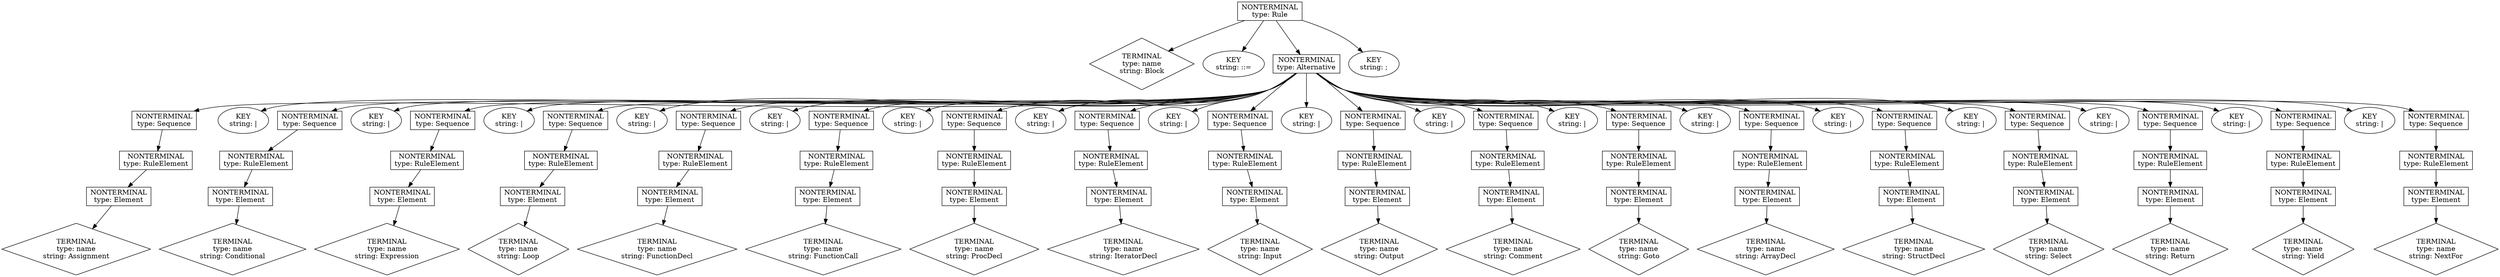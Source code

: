 digraph ast_Block {
	1 [label="NONTERMINAL
type: Rule" shape=box]
	2 [label="TERMINAL
type: name
string: Block" shape=diamond]
	1 -> 2
	3 [label="KEY
string: ::=" shape=oval]
	1 -> 3
	4 [label="NONTERMINAL
type: Alternative" shape=box]
	1 -> 4
	5 [label="KEY
string: ;" shape=oval]
	1 -> 5
	6 [label="NONTERMINAL
type: Sequence" shape=box]
	4 -> 6
	7 [label="KEY
string: |" shape=oval]
	4 -> 7
	8 [label="NONTERMINAL
type: Sequence" shape=box]
	4 -> 8
	9 [label="KEY
string: |" shape=oval]
	4 -> 9
	10 [label="NONTERMINAL
type: Sequence" shape=box]
	4 -> 10
	11 [label="KEY
string: |" shape=oval]
	4 -> 11
	12 [label="NONTERMINAL
type: Sequence" shape=box]
	4 -> 12
	13 [label="KEY
string: |" shape=oval]
	4 -> 13
	14 [label="NONTERMINAL
type: Sequence" shape=box]
	4 -> 14
	15 [label="KEY
string: |" shape=oval]
	4 -> 15
	16 [label="NONTERMINAL
type: Sequence" shape=box]
	4 -> 16
	17 [label="KEY
string: |" shape=oval]
	4 -> 17
	18 [label="NONTERMINAL
type: Sequence" shape=box]
	4 -> 18
	19 [label="KEY
string: |" shape=oval]
	4 -> 19
	20 [label="NONTERMINAL
type: Sequence" shape=box]
	4 -> 20
	21 [label="KEY
string: |" shape=oval]
	4 -> 21
	22 [label="NONTERMINAL
type: Sequence" shape=box]
	4 -> 22
	23 [label="KEY
string: |" shape=oval]
	4 -> 23
	24 [label="NONTERMINAL
type: Sequence" shape=box]
	4 -> 24
	25 [label="KEY
string: |" shape=oval]
	4 -> 25
	26 [label="NONTERMINAL
type: Sequence" shape=box]
	4 -> 26
	27 [label="KEY
string: |" shape=oval]
	4 -> 27
	28 [label="NONTERMINAL
type: Sequence" shape=box]
	4 -> 28
	29 [label="KEY
string: |" shape=oval]
	4 -> 29
	30 [label="NONTERMINAL
type: Sequence" shape=box]
	4 -> 30
	31 [label="KEY
string: |" shape=oval]
	4 -> 31
	32 [label="NONTERMINAL
type: Sequence" shape=box]
	4 -> 32
	33 [label="KEY
string: |" shape=oval]
	4 -> 33
	34 [label="NONTERMINAL
type: Sequence" shape=box]
	4 -> 34
	35 [label="KEY
string: |" shape=oval]
	4 -> 35
	36 [label="NONTERMINAL
type: Sequence" shape=box]
	4 -> 36
	37 [label="KEY
string: |" shape=oval]
	4 -> 37
	38 [label="NONTERMINAL
type: Sequence" shape=box]
	4 -> 38
	39 [label="KEY
string: |" shape=oval]
	4 -> 39
	40 [label="NONTERMINAL
type: Sequence" shape=box]
	4 -> 40
	41 [label="NONTERMINAL
type: RuleElement" shape=box]
	6 -> 41
	42 [label="NONTERMINAL
type: RuleElement" shape=box]
	8 -> 42
	43 [label="NONTERMINAL
type: RuleElement" shape=box]
	10 -> 43
	44 [label="NONTERMINAL
type: RuleElement" shape=box]
	12 -> 44
	45 [label="NONTERMINAL
type: RuleElement" shape=box]
	14 -> 45
	46 [label="NONTERMINAL
type: RuleElement" shape=box]
	16 -> 46
	47 [label="NONTERMINAL
type: RuleElement" shape=box]
	18 -> 47
	48 [label="NONTERMINAL
type: RuleElement" shape=box]
	20 -> 48
	49 [label="NONTERMINAL
type: RuleElement" shape=box]
	22 -> 49
	50 [label="NONTERMINAL
type: RuleElement" shape=box]
	24 -> 50
	51 [label="NONTERMINAL
type: RuleElement" shape=box]
	26 -> 51
	52 [label="NONTERMINAL
type: RuleElement" shape=box]
	28 -> 52
	53 [label="NONTERMINAL
type: RuleElement" shape=box]
	30 -> 53
	54 [label="NONTERMINAL
type: RuleElement" shape=box]
	32 -> 54
	55 [label="NONTERMINAL
type: RuleElement" shape=box]
	34 -> 55
	56 [label="NONTERMINAL
type: RuleElement" shape=box]
	36 -> 56
	57 [label="NONTERMINAL
type: RuleElement" shape=box]
	38 -> 57
	58 [label="NONTERMINAL
type: RuleElement" shape=box]
	40 -> 58
	59 [label="NONTERMINAL
type: Element" shape=box]
	41 -> 59
	60 [label="NONTERMINAL
type: Element" shape=box]
	42 -> 60
	61 [label="NONTERMINAL
type: Element" shape=box]
	43 -> 61
	62 [label="NONTERMINAL
type: Element" shape=box]
	44 -> 62
	63 [label="NONTERMINAL
type: Element" shape=box]
	45 -> 63
	64 [label="NONTERMINAL
type: Element" shape=box]
	46 -> 64
	65 [label="NONTERMINAL
type: Element" shape=box]
	47 -> 65
	66 [label="NONTERMINAL
type: Element" shape=box]
	48 -> 66
	67 [label="NONTERMINAL
type: Element" shape=box]
	49 -> 67
	68 [label="NONTERMINAL
type: Element" shape=box]
	50 -> 68
	69 [label="NONTERMINAL
type: Element" shape=box]
	51 -> 69
	70 [label="NONTERMINAL
type: Element" shape=box]
	52 -> 70
	71 [label="NONTERMINAL
type: Element" shape=box]
	53 -> 71
	72 [label="NONTERMINAL
type: Element" shape=box]
	54 -> 72
	73 [label="NONTERMINAL
type: Element" shape=box]
	55 -> 73
	74 [label="NONTERMINAL
type: Element" shape=box]
	56 -> 74
	75 [label="NONTERMINAL
type: Element" shape=box]
	57 -> 75
	76 [label="NONTERMINAL
type: Element" shape=box]
	58 -> 76
	77 [label="TERMINAL
type: name
string: Assignment" shape=diamond]
	59 -> 77
	78 [label="TERMINAL
type: name
string: Conditional" shape=diamond]
	60 -> 78
	79 [label="TERMINAL
type: name
string: Expression" shape=diamond]
	61 -> 79
	80 [label="TERMINAL
type: name
string: Loop" shape=diamond]
	62 -> 80
	81 [label="TERMINAL
type: name
string: FunctionDecl" shape=diamond]
	63 -> 81
	82 [label="TERMINAL
type: name
string: FunctionCall" shape=diamond]
	64 -> 82
	83 [label="TERMINAL
type: name
string: ProcDecl" shape=diamond]
	65 -> 83
	84 [label="TERMINAL
type: name
string: IteratorDecl" shape=diamond]
	66 -> 84
	85 [label="TERMINAL
type: name
string: Input" shape=diamond]
	67 -> 85
	86 [label="TERMINAL
type: name
string: Output" shape=diamond]
	68 -> 86
	87 [label="TERMINAL
type: name
string: Comment" shape=diamond]
	69 -> 87
	88 [label="TERMINAL
type: name
string: Goto" shape=diamond]
	70 -> 88
	89 [label="TERMINAL
type: name
string: ArrayDecl" shape=diamond]
	71 -> 89
	90 [label="TERMINAL
type: name
string: StructDecl" shape=diamond]
	72 -> 90
	91 [label="TERMINAL
type: name
string: Select" shape=diamond]
	73 -> 91
	92 [label="TERMINAL
type: name
string: Return" shape=diamond]
	74 -> 92
	93 [label="TERMINAL
type: name
string: Yield" shape=diamond]
	75 -> 93
	94 [label="TERMINAL
type: name
string: NextFor" shape=diamond]
	76 -> 94
}
